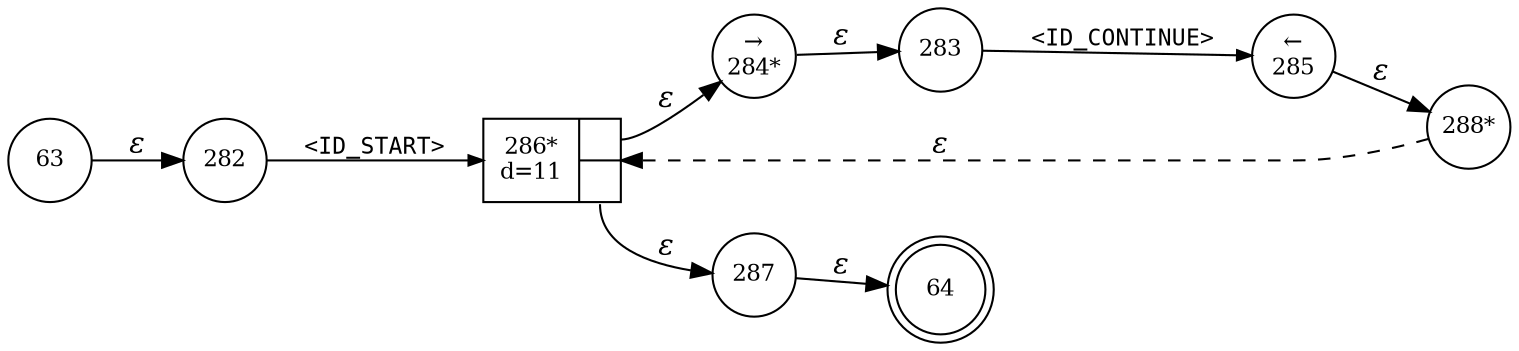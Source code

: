 digraph ATN {
rankdir=LR;
s64[fontsize=11, label="64", shape=doublecircle, fixedsize=true, width=.6];
s288[fontsize=11,label="288*", shape=circle, fixedsize=true, width=.55, peripheries=1];
s282[fontsize=11,label="282", shape=circle, fixedsize=true, width=.55, peripheries=1];
s283[fontsize=11,label="283", shape=circle, fixedsize=true, width=.55, peripheries=1];
s284[fontsize=11,label="&rarr;\n284*", shape=circle, fixedsize=true, width=.55, peripheries=1];
s285[fontsize=11,label="&larr;\n285", shape=circle, fixedsize=true, width=.55, peripheries=1];
s286[fontsize=11,label="{286*\nd=11|{<p0>|<p1>}}", shape=record, fixedsize=false, peripheries=1];
s63[fontsize=11,label="63", shape=circle, fixedsize=true, width=.55, peripheries=1];
s287[fontsize=11,label="287", shape=circle, fixedsize=true, width=.55, peripheries=1];
s63 -> s282 [fontname="Times-Italic", label="&epsilon;"];
s282 -> s286 [fontsize=11, fontname="Courier", arrowsize=.7, label = "<ID_START>", arrowhead = normal];
s286:p0 -> s284 [fontname="Times-Italic", label="&epsilon;"];
s286:p1 -> s287 [fontname="Times-Italic", label="&epsilon;"];
s284 -> s283 [fontname="Times-Italic", label="&epsilon;"];
s287 -> s64 [fontname="Times-Italic", label="&epsilon;"];
s283 -> s285 [fontsize=11, fontname="Courier", arrowsize=.7, label = "<ID_CONTINUE>", arrowhead = normal];
s285 -> s288 [fontname="Times-Italic", label="&epsilon;"];
s288 -> s286 [fontname="Times-Italic", label="&epsilon;", style="dashed"];
}